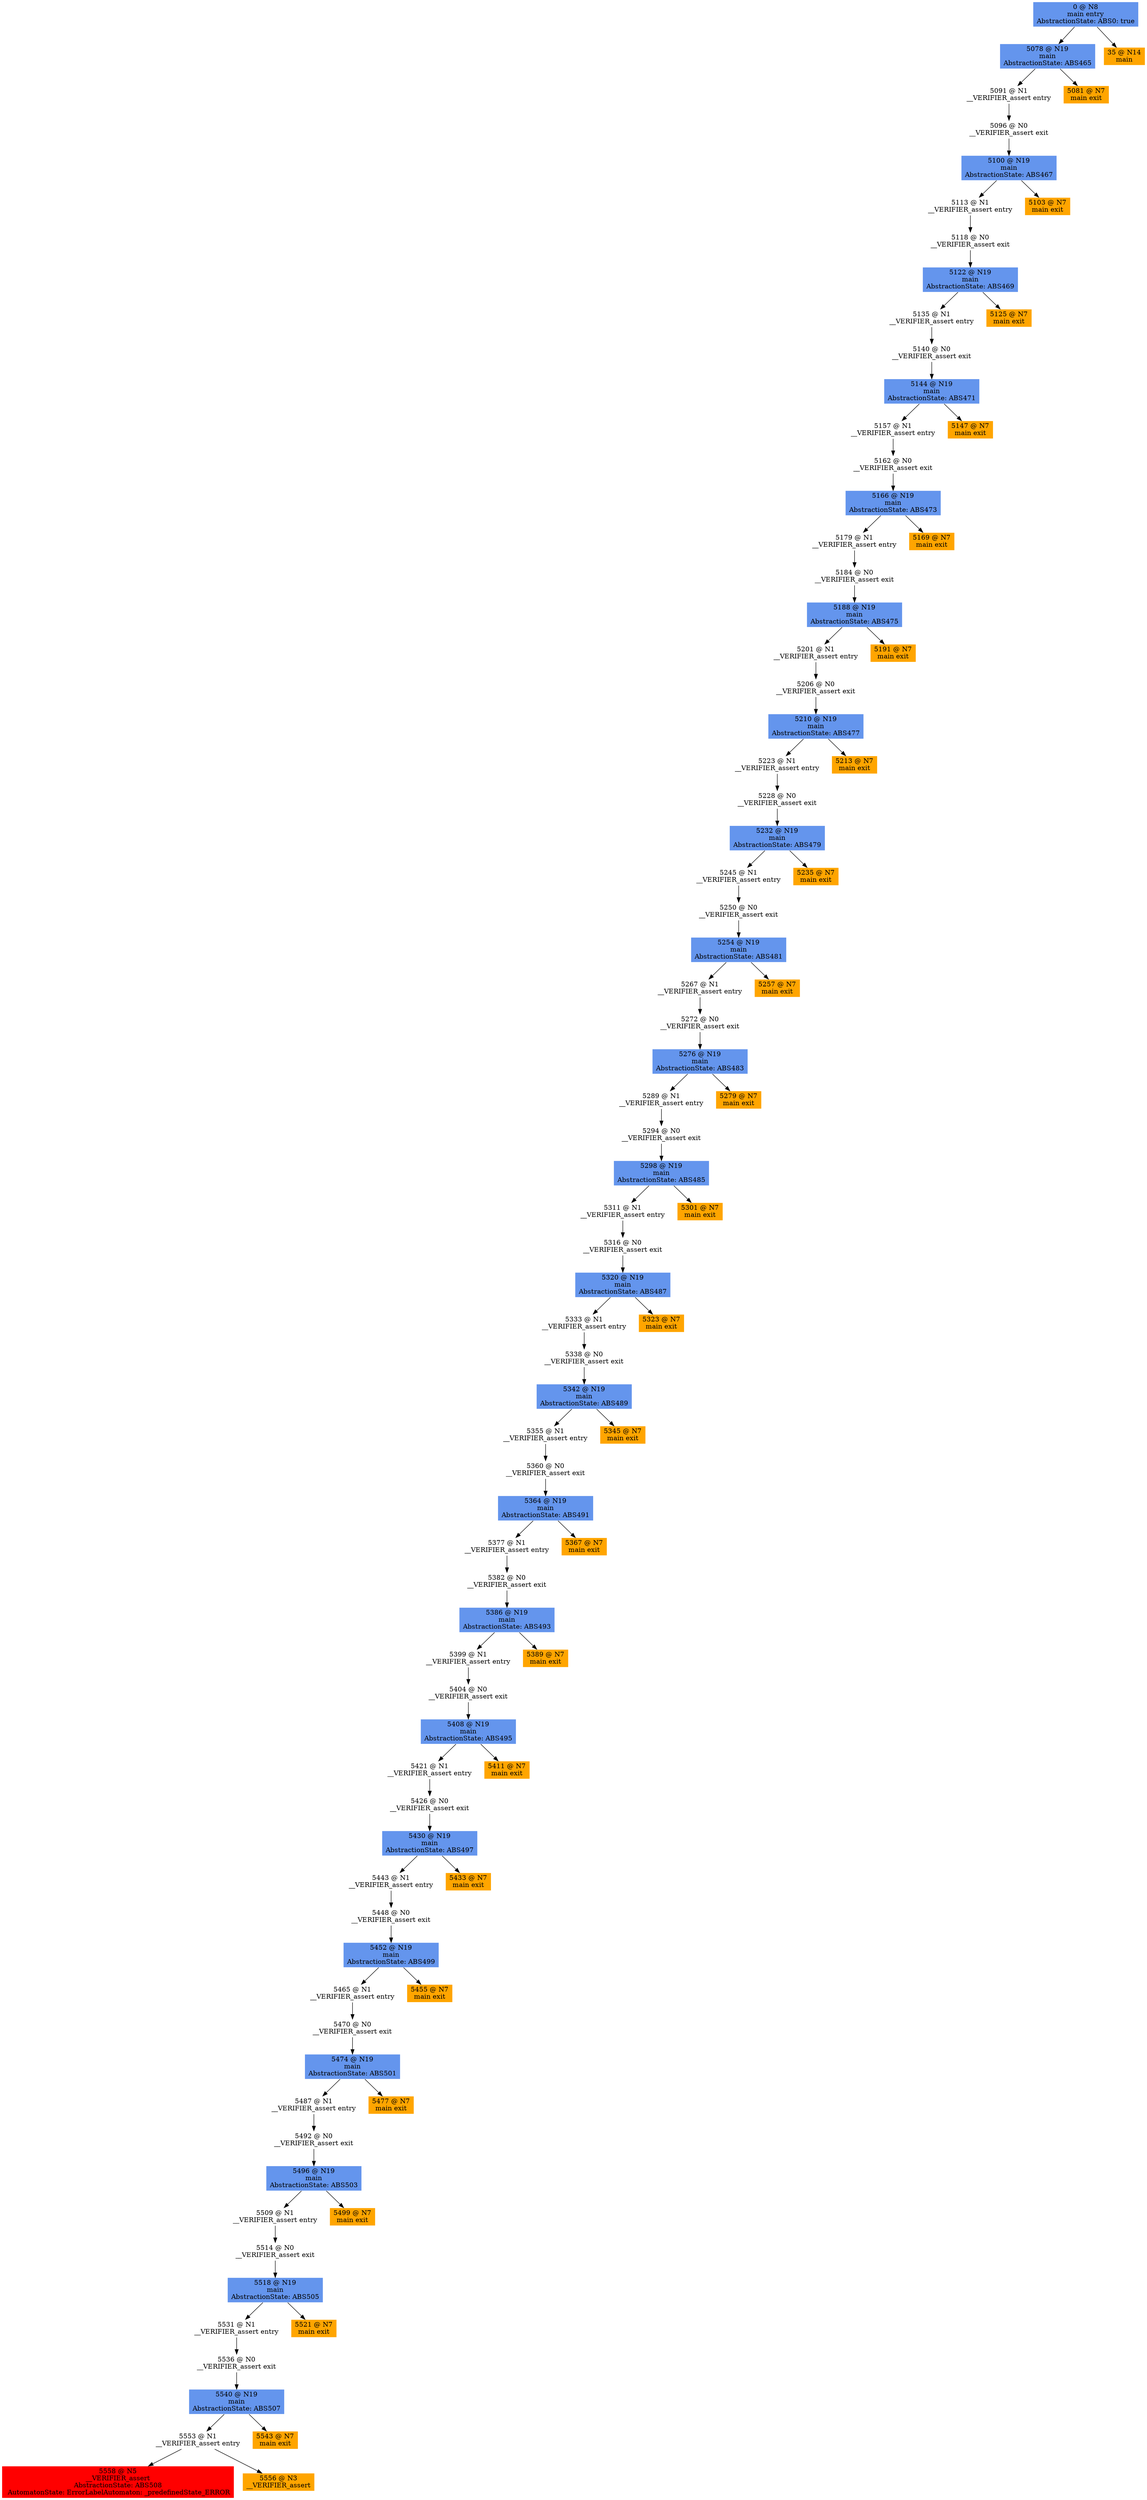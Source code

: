 digraph ARG {
node [style="filled" shape="box" color="white"]
0 [fillcolor="cornflowerblue" label="0 @ N8\nmain entry\nAbstractionState: ABS0: true\n" id="0"]
5078 [fillcolor="cornflowerblue" label="5078 @ N19\nmain\nAbstractionState: ABS465\n" id="5078"]
5091 [label="5091 @ N1\n__VERIFIER_assert entry\n" id="5091"]
5096 [label="5096 @ N0\n__VERIFIER_assert exit\n" id="5096"]
5100 [fillcolor="cornflowerblue" label="5100 @ N19\nmain\nAbstractionState: ABS467\n" id="5100"]
5113 [label="5113 @ N1\n__VERIFIER_assert entry\n" id="5113"]
5118 [label="5118 @ N0\n__VERIFIER_assert exit\n" id="5118"]
5122 [fillcolor="cornflowerblue" label="5122 @ N19\nmain\nAbstractionState: ABS469\n" id="5122"]
5135 [label="5135 @ N1\n__VERIFIER_assert entry\n" id="5135"]
5140 [label="5140 @ N0\n__VERIFIER_assert exit\n" id="5140"]
5144 [fillcolor="cornflowerblue" label="5144 @ N19\nmain\nAbstractionState: ABS471\n" id="5144"]
5157 [label="5157 @ N1\n__VERIFIER_assert entry\n" id="5157"]
5162 [label="5162 @ N0\n__VERIFIER_assert exit\n" id="5162"]
5166 [fillcolor="cornflowerblue" label="5166 @ N19\nmain\nAbstractionState: ABS473\n" id="5166"]
5179 [label="5179 @ N1\n__VERIFIER_assert entry\n" id="5179"]
5184 [label="5184 @ N0\n__VERIFIER_assert exit\n" id="5184"]
5188 [fillcolor="cornflowerblue" label="5188 @ N19\nmain\nAbstractionState: ABS475\n" id="5188"]
5201 [label="5201 @ N1\n__VERIFIER_assert entry\n" id="5201"]
5206 [label="5206 @ N0\n__VERIFIER_assert exit\n" id="5206"]
5210 [fillcolor="cornflowerblue" label="5210 @ N19\nmain\nAbstractionState: ABS477\n" id="5210"]
5223 [label="5223 @ N1\n__VERIFIER_assert entry\n" id="5223"]
5228 [label="5228 @ N0\n__VERIFIER_assert exit\n" id="5228"]
5232 [fillcolor="cornflowerblue" label="5232 @ N19\nmain\nAbstractionState: ABS479\n" id="5232"]
5245 [label="5245 @ N1\n__VERIFIER_assert entry\n" id="5245"]
5250 [label="5250 @ N0\n__VERIFIER_assert exit\n" id="5250"]
5254 [fillcolor="cornflowerblue" label="5254 @ N19\nmain\nAbstractionState: ABS481\n" id="5254"]
5267 [label="5267 @ N1\n__VERIFIER_assert entry\n" id="5267"]
5272 [label="5272 @ N0\n__VERIFIER_assert exit\n" id="5272"]
5276 [fillcolor="cornflowerblue" label="5276 @ N19\nmain\nAbstractionState: ABS483\n" id="5276"]
5289 [label="5289 @ N1\n__VERIFIER_assert entry\n" id="5289"]
5294 [label="5294 @ N0\n__VERIFIER_assert exit\n" id="5294"]
5298 [fillcolor="cornflowerblue" label="5298 @ N19\nmain\nAbstractionState: ABS485\n" id="5298"]
5311 [label="5311 @ N1\n__VERIFIER_assert entry\n" id="5311"]
5316 [label="5316 @ N0\n__VERIFIER_assert exit\n" id="5316"]
5320 [fillcolor="cornflowerblue" label="5320 @ N19\nmain\nAbstractionState: ABS487\n" id="5320"]
5333 [label="5333 @ N1\n__VERIFIER_assert entry\n" id="5333"]
5338 [label="5338 @ N0\n__VERIFIER_assert exit\n" id="5338"]
5342 [fillcolor="cornflowerblue" label="5342 @ N19\nmain\nAbstractionState: ABS489\n" id="5342"]
5355 [label="5355 @ N1\n__VERIFIER_assert entry\n" id="5355"]
5360 [label="5360 @ N0\n__VERIFIER_assert exit\n" id="5360"]
5364 [fillcolor="cornflowerblue" label="5364 @ N19\nmain\nAbstractionState: ABS491\n" id="5364"]
5377 [label="5377 @ N1\n__VERIFIER_assert entry\n" id="5377"]
5382 [label="5382 @ N0\n__VERIFIER_assert exit\n" id="5382"]
5386 [fillcolor="cornflowerblue" label="5386 @ N19\nmain\nAbstractionState: ABS493\n" id="5386"]
5399 [label="5399 @ N1\n__VERIFIER_assert entry\n" id="5399"]
5404 [label="5404 @ N0\n__VERIFIER_assert exit\n" id="5404"]
5408 [fillcolor="cornflowerblue" label="5408 @ N19\nmain\nAbstractionState: ABS495\n" id="5408"]
5421 [label="5421 @ N1\n__VERIFIER_assert entry\n" id="5421"]
5426 [label="5426 @ N0\n__VERIFIER_assert exit\n" id="5426"]
5430 [fillcolor="cornflowerblue" label="5430 @ N19\nmain\nAbstractionState: ABS497\n" id="5430"]
5443 [label="5443 @ N1\n__VERIFIER_assert entry\n" id="5443"]
5448 [label="5448 @ N0\n__VERIFIER_assert exit\n" id="5448"]
5452 [fillcolor="cornflowerblue" label="5452 @ N19\nmain\nAbstractionState: ABS499\n" id="5452"]
5465 [label="5465 @ N1\n__VERIFIER_assert entry\n" id="5465"]
5470 [label="5470 @ N0\n__VERIFIER_assert exit\n" id="5470"]
5474 [fillcolor="cornflowerblue" label="5474 @ N19\nmain\nAbstractionState: ABS501\n" id="5474"]
5487 [label="5487 @ N1\n__VERIFIER_assert entry\n" id="5487"]
5492 [label="5492 @ N0\n__VERIFIER_assert exit\n" id="5492"]
5496 [fillcolor="cornflowerblue" label="5496 @ N19\nmain\nAbstractionState: ABS503\n" id="5496"]
5509 [label="5509 @ N1\n__VERIFIER_assert entry\n" id="5509"]
5514 [label="5514 @ N0\n__VERIFIER_assert exit\n" id="5514"]
5518 [fillcolor="cornflowerblue" label="5518 @ N19\nmain\nAbstractionState: ABS505\n" id="5518"]
5531 [label="5531 @ N1\n__VERIFIER_assert entry\n" id="5531"]
5536 [label="5536 @ N0\n__VERIFIER_assert exit\n" id="5536"]
5540 [fillcolor="cornflowerblue" label="5540 @ N19\nmain\nAbstractionState: ABS507\n" id="5540"]
5553 [label="5553 @ N1\n__VERIFIER_assert entry\n" id="5553"]
5558 [fillcolor="red" label="5558 @ N5\n__VERIFIER_assert\nAbstractionState: ABS508\n AutomatonState: ErrorLabelAutomaton: _predefinedState_ERROR\n" id="5558"]
5556 [fillcolor="orange" label="5556 @ N3\n__VERIFIER_assert\n" id="5556"]
5543 [fillcolor="orange" label="5543 @ N7\nmain exit\n" id="5543"]
5521 [fillcolor="orange" label="5521 @ N7\nmain exit\n" id="5521"]
5499 [fillcolor="orange" label="5499 @ N7\nmain exit\n" id="5499"]
5477 [fillcolor="orange" label="5477 @ N7\nmain exit\n" id="5477"]
5455 [fillcolor="orange" label="5455 @ N7\nmain exit\n" id="5455"]
5433 [fillcolor="orange" label="5433 @ N7\nmain exit\n" id="5433"]
5411 [fillcolor="orange" label="5411 @ N7\nmain exit\n" id="5411"]
5389 [fillcolor="orange" label="5389 @ N7\nmain exit\n" id="5389"]
5367 [fillcolor="orange" label="5367 @ N7\nmain exit\n" id="5367"]
5345 [fillcolor="orange" label="5345 @ N7\nmain exit\n" id="5345"]
5323 [fillcolor="orange" label="5323 @ N7\nmain exit\n" id="5323"]
5301 [fillcolor="orange" label="5301 @ N7\nmain exit\n" id="5301"]
5279 [fillcolor="orange" label="5279 @ N7\nmain exit\n" id="5279"]
5257 [fillcolor="orange" label="5257 @ N7\nmain exit\n" id="5257"]
5235 [fillcolor="orange" label="5235 @ N7\nmain exit\n" id="5235"]
5213 [fillcolor="orange" label="5213 @ N7\nmain exit\n" id="5213"]
5191 [fillcolor="orange" label="5191 @ N7\nmain exit\n" id="5191"]
5169 [fillcolor="orange" label="5169 @ N7\nmain exit\n" id="5169"]
5147 [fillcolor="orange" label="5147 @ N7\nmain exit\n" id="5147"]
5125 [fillcolor="orange" label="5125 @ N7\nmain exit\n" id="5125"]
5103 [fillcolor="orange" label="5103 @ N7\nmain exit\n" id="5103"]
5081 [fillcolor="orange" label="5081 @ N7\nmain exit\n" id="5081"]
35 [fillcolor="orange" label="35 @ N14\nmain\n" id="35"]
0 -> 35 []
0 -> 5078 []
5078 -> 5081 []
5078 -> 5091 []
5091 -> 5096 []
5096 -> 5100 []
5100 -> 5103 []
5100 -> 5113 []
5113 -> 5118 []
5118 -> 5122 []
5122 -> 5125 []
5122 -> 5135 []
5135 -> 5140 []
5140 -> 5144 []
5144 -> 5147 []
5144 -> 5157 []
5157 -> 5162 []
5162 -> 5166 []
5166 -> 5169 []
5166 -> 5179 []
5179 -> 5184 []
5184 -> 5188 []
5188 -> 5191 []
5188 -> 5201 []
5201 -> 5206 []
5206 -> 5210 []
5210 -> 5213 []
5210 -> 5223 []
5223 -> 5228 []
5228 -> 5232 []
5232 -> 5235 []
5232 -> 5245 []
5245 -> 5250 []
5250 -> 5254 []
5254 -> 5257 []
5254 -> 5267 []
5267 -> 5272 []
5272 -> 5276 []
5276 -> 5279 []
5276 -> 5289 []
5289 -> 5294 []
5294 -> 5298 []
5298 -> 5301 []
5298 -> 5311 []
5311 -> 5316 []
5316 -> 5320 []
5320 -> 5323 []
5320 -> 5333 []
5333 -> 5338 []
5338 -> 5342 []
5342 -> 5345 []
5342 -> 5355 []
5355 -> 5360 []
5360 -> 5364 []
5364 -> 5367 []
5364 -> 5377 []
5377 -> 5382 []
5382 -> 5386 []
5386 -> 5389 []
5386 -> 5399 []
5399 -> 5404 []
5404 -> 5408 []
5408 -> 5411 []
5408 -> 5421 []
5421 -> 5426 []
5426 -> 5430 []
5430 -> 5433 []
5430 -> 5443 []
5443 -> 5448 []
5448 -> 5452 []
5452 -> 5455 []
5452 -> 5465 []
5465 -> 5470 []
5470 -> 5474 []
5474 -> 5477 []
5474 -> 5487 []
5487 -> 5492 []
5492 -> 5496 []
5496 -> 5499 []
5496 -> 5509 []
5509 -> 5514 []
5514 -> 5518 []
5518 -> 5521 []
5518 -> 5531 []
5531 -> 5536 []
5536 -> 5540 []
5540 -> 5543 []
5540 -> 5553 []
5553 -> 5556 []
5553 -> 5558 []
}
